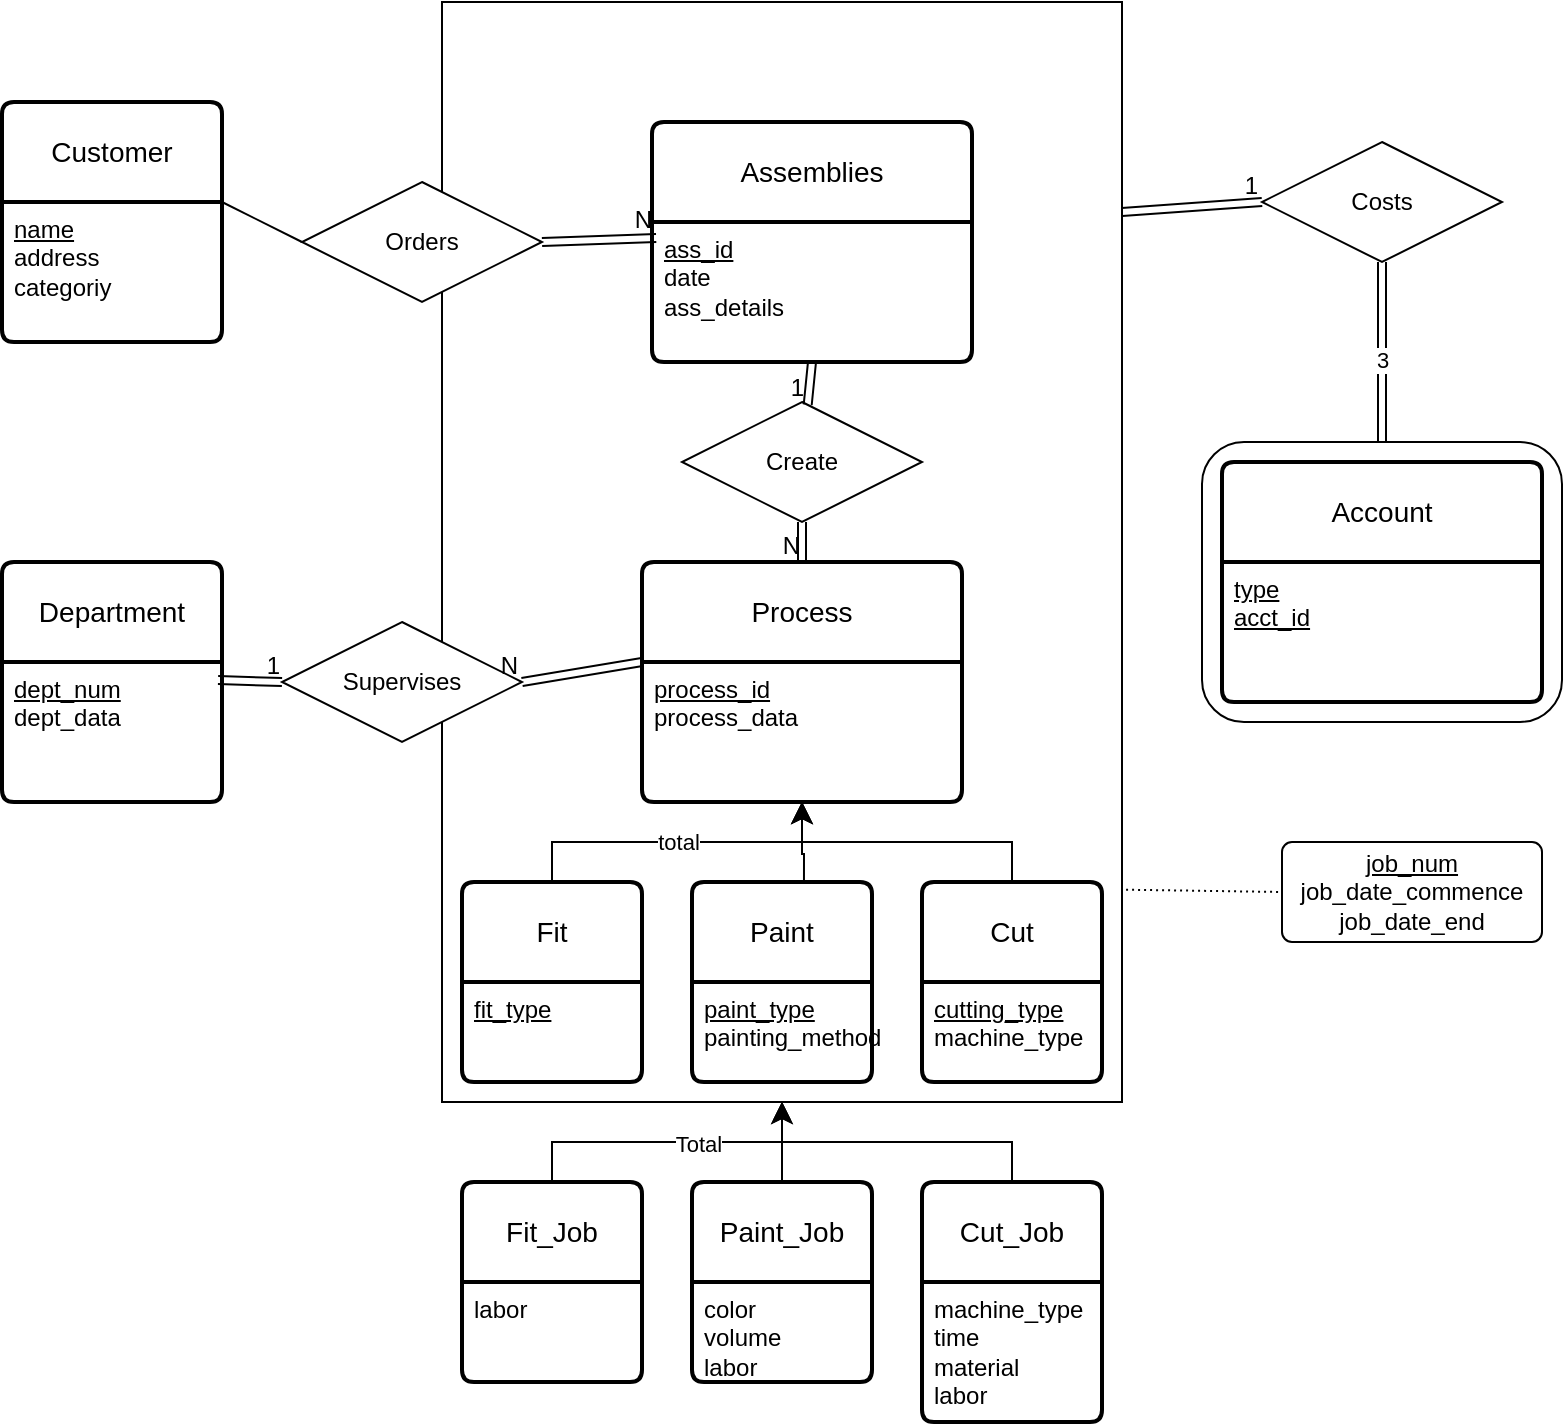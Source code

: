 <mxfile version="21.8.2" type="github">
  <diagram id="R2lEEEUBdFMjLlhIrx00" name="Page-1">
    <mxGraphModel dx="954" dy="602" grid="1" gridSize="10" guides="1" tooltips="1" connect="1" arrows="1" fold="1" page="1" pageScale="1" pageWidth="850" pageHeight="1100" math="0" shadow="0" extFonts="Permanent Marker^https://fonts.googleapis.com/css?family=Permanent+Marker">
      <root>
        <mxCell id="0" />
        <mxCell id="1" parent="0" />
        <mxCell id="Q9FifGHWBsW8M5NocKsP-57" value="" style="rounded=1;whiteSpace=wrap;html=1;" parent="1" vertex="1">
          <mxGeometry x="620" y="410" width="180" height="140" as="geometry" />
        </mxCell>
        <mxCell id="Q9FifGHWBsW8M5NocKsP-16" value="" style="rounded=0;whiteSpace=wrap;html=1;" parent="1" vertex="1">
          <mxGeometry x="240" y="190" width="340" height="550" as="geometry" />
        </mxCell>
        <mxCell id="Q9FifGHWBsW8M5NocKsP-2" value="Assemblies" style="swimlane;childLayout=stackLayout;horizontal=1;startSize=50;horizontalStack=0;rounded=1;fontSize=14;fontStyle=0;strokeWidth=2;resizeParent=0;resizeLast=1;shadow=0;dashed=0;align=center;arcSize=4;whiteSpace=wrap;html=1;" parent="1" vertex="1">
          <mxGeometry x="345" y="250" width="160" height="120" as="geometry" />
        </mxCell>
        <mxCell id="Q9FifGHWBsW8M5NocKsP-3" value="&lt;div&gt;&lt;u&gt;ass_id&lt;/u&gt;&lt;/div&gt;&lt;div&gt;date&lt;u&gt;&lt;br&gt;&lt;/u&gt;&lt;/div&gt;&lt;div&gt;ass_details&lt;br&gt;&lt;/div&gt;" style="align=left;strokeColor=none;fillColor=none;spacingLeft=4;fontSize=12;verticalAlign=top;resizable=0;rotatable=0;part=1;html=1;" parent="Q9FifGHWBsW8M5NocKsP-2" vertex="1">
          <mxGeometry y="50" width="160" height="70" as="geometry" />
        </mxCell>
        <mxCell id="Q9FifGHWBsW8M5NocKsP-5" value="Create" style="shape=rhombus;perimeter=rhombusPerimeter;whiteSpace=wrap;html=1;align=center;" parent="1" vertex="1">
          <mxGeometry x="360" y="390" width="120" height="60" as="geometry" />
        </mxCell>
        <mxCell id="Q9FifGHWBsW8M5NocKsP-6" value="Process" style="swimlane;childLayout=stackLayout;horizontal=1;startSize=50;horizontalStack=0;rounded=1;fontSize=14;fontStyle=0;strokeWidth=2;resizeParent=0;resizeLast=1;shadow=0;dashed=0;align=center;arcSize=4;whiteSpace=wrap;html=1;" parent="1" vertex="1">
          <mxGeometry x="340" y="470" width="160" height="120" as="geometry" />
        </mxCell>
        <mxCell id="Q9FifGHWBsW8M5NocKsP-7" value="&lt;div&gt;&lt;u&gt;process_id&lt;/u&gt;&lt;/div&gt;&lt;div&gt;process_data&lt;br&gt;&lt;/div&gt;" style="align=left;strokeColor=none;fillColor=none;spacingLeft=4;fontSize=12;verticalAlign=top;resizable=0;rotatable=0;part=1;html=1;" parent="Q9FifGHWBsW8M5NocKsP-6" vertex="1">
          <mxGeometry y="50" width="160" height="70" as="geometry" />
        </mxCell>
        <mxCell id="Q9FifGHWBsW8M5NocKsP-11" value="" style="shape=link;html=1;rounded=0;exitX=0.5;exitY=1;exitDx=0;exitDy=0;entryX=0.5;entryY=0;entryDx=0;entryDy=0;" parent="1" source="Q9FifGHWBsW8M5NocKsP-5" target="Q9FifGHWBsW8M5NocKsP-6" edge="1">
          <mxGeometry relative="1" as="geometry">
            <mxPoint x="340" y="400" as="sourcePoint" />
            <mxPoint x="500" y="400" as="targetPoint" />
          </mxGeometry>
        </mxCell>
        <mxCell id="Q9FifGHWBsW8M5NocKsP-12" value="N" style="resizable=0;html=1;whiteSpace=wrap;align=right;verticalAlign=bottom;" parent="Q9FifGHWBsW8M5NocKsP-11" connectable="0" vertex="1">
          <mxGeometry x="1" relative="1" as="geometry" />
        </mxCell>
        <mxCell id="Q9FifGHWBsW8M5NocKsP-13" value="" style="shape=link;html=1;rounded=0;exitX=0.5;exitY=1;exitDx=0;exitDy=0;" parent="1" source="Q9FifGHWBsW8M5NocKsP-2" target="Q9FifGHWBsW8M5NocKsP-5" edge="1">
          <mxGeometry relative="1" as="geometry">
            <mxPoint x="340" y="400" as="sourcePoint" />
            <mxPoint x="500" y="400" as="targetPoint" />
          </mxGeometry>
        </mxCell>
        <mxCell id="Q9FifGHWBsW8M5NocKsP-14" value="1" style="resizable=0;html=1;whiteSpace=wrap;align=right;verticalAlign=bottom;" parent="Q9FifGHWBsW8M5NocKsP-13" connectable="0" vertex="1">
          <mxGeometry x="1" relative="1" as="geometry" />
        </mxCell>
        <mxCell id="Q9FifGHWBsW8M5NocKsP-18" value="Fit" style="swimlane;childLayout=stackLayout;horizontal=1;startSize=50;horizontalStack=0;rounded=1;fontSize=14;fontStyle=0;strokeWidth=2;resizeParent=0;resizeLast=1;shadow=0;dashed=0;align=center;arcSize=4;whiteSpace=wrap;html=1;" parent="1" vertex="1">
          <mxGeometry x="250" y="630" width="90" height="100" as="geometry" />
        </mxCell>
        <mxCell id="Q9FifGHWBsW8M5NocKsP-19" value="&lt;u&gt;fit_type&lt;/u&gt;" style="align=left;strokeColor=none;fillColor=none;spacingLeft=4;fontSize=12;verticalAlign=top;resizable=0;rotatable=0;part=1;html=1;" parent="Q9FifGHWBsW8M5NocKsP-18" vertex="1">
          <mxGeometry y="50" width="90" height="50" as="geometry" />
        </mxCell>
        <mxCell id="Q9FifGHWBsW8M5NocKsP-20" value="Paint" style="swimlane;childLayout=stackLayout;horizontal=1;startSize=50;horizontalStack=0;rounded=1;fontSize=14;fontStyle=0;strokeWidth=2;resizeParent=0;resizeLast=1;shadow=0;dashed=0;align=center;arcSize=4;whiteSpace=wrap;html=1;" parent="1" vertex="1">
          <mxGeometry x="365" y="630" width="90" height="100" as="geometry" />
        </mxCell>
        <mxCell id="Q9FifGHWBsW8M5NocKsP-21" value="&lt;div&gt;&lt;u&gt;paint_type&lt;/u&gt;&lt;/div&gt;&lt;div&gt;painting_method&lt;br&gt;&lt;/div&gt;" style="align=left;strokeColor=none;fillColor=none;spacingLeft=4;fontSize=12;verticalAlign=top;resizable=0;rotatable=0;part=1;html=1;" parent="Q9FifGHWBsW8M5NocKsP-20" vertex="1">
          <mxGeometry y="50" width="90" height="50" as="geometry" />
        </mxCell>
        <mxCell id="Q9FifGHWBsW8M5NocKsP-22" value="Cut" style="swimlane;childLayout=stackLayout;horizontal=1;startSize=50;horizontalStack=0;rounded=1;fontSize=14;fontStyle=0;strokeWidth=2;resizeParent=0;resizeLast=1;shadow=0;dashed=0;align=center;arcSize=4;whiteSpace=wrap;html=1;" parent="1" vertex="1">
          <mxGeometry x="480" y="630" width="90" height="100" as="geometry" />
        </mxCell>
        <mxCell id="Q9FifGHWBsW8M5NocKsP-23" value="&lt;div&gt;&lt;u&gt;cutting_type&lt;/u&gt;&lt;/div&gt;&lt;div&gt;machine_type&lt;br&gt;&lt;/div&gt;" style="align=left;strokeColor=none;fillColor=none;spacingLeft=4;fontSize=12;verticalAlign=top;resizable=0;rotatable=0;part=1;html=1;" parent="Q9FifGHWBsW8M5NocKsP-22" vertex="1">
          <mxGeometry y="50" width="90" height="50" as="geometry" />
        </mxCell>
        <mxCell id="Q9FifGHWBsW8M5NocKsP-25" value="&lt;div&gt;total&lt;/div&gt;" style="edgeStyle=segmentEdgeStyle;endArrow=classic;html=1;curved=0;rounded=0;endSize=8;startSize=8;exitX=0.5;exitY=0;exitDx=0;exitDy=0;entryX=0.5;entryY=1;entryDx=0;entryDy=0;" parent="1" source="Q9FifGHWBsW8M5NocKsP-18" target="Q9FifGHWBsW8M5NocKsP-7" edge="1">
          <mxGeometry width="50" height="50" relative="1" as="geometry">
            <mxPoint x="400" y="420" as="sourcePoint" />
            <mxPoint x="450" y="370" as="targetPoint" />
            <Array as="points">
              <mxPoint x="295" y="610" />
              <mxPoint x="420" y="610" />
            </Array>
          </mxGeometry>
        </mxCell>
        <mxCell id="Q9FifGHWBsW8M5NocKsP-26" value="" style="edgeStyle=segmentEdgeStyle;endArrow=classic;html=1;curved=0;rounded=0;endSize=8;startSize=8;exitX=0.622;exitY=0.01;exitDx=0;exitDy=0;exitPerimeter=0;entryX=0.5;entryY=1;entryDx=0;entryDy=0;" parent="1" source="Q9FifGHWBsW8M5NocKsP-20" target="Q9FifGHWBsW8M5NocKsP-7" edge="1">
          <mxGeometry width="50" height="50" relative="1" as="geometry">
            <mxPoint x="400" y="420" as="sourcePoint" />
            <mxPoint x="420" y="600" as="targetPoint" />
            <Array as="points">
              <mxPoint x="421" y="616" />
              <mxPoint x="420" y="616" />
            </Array>
          </mxGeometry>
        </mxCell>
        <mxCell id="Q9FifGHWBsW8M5NocKsP-27" value="" style="edgeStyle=segmentEdgeStyle;endArrow=classic;html=1;curved=0;rounded=0;endSize=8;startSize=8;entryX=0.5;entryY=1;entryDx=0;entryDy=0;exitX=0.5;exitY=0;exitDx=0;exitDy=0;" parent="1" source="Q9FifGHWBsW8M5NocKsP-22" target="Q9FifGHWBsW8M5NocKsP-7" edge="1">
          <mxGeometry width="50" height="50" relative="1" as="geometry">
            <mxPoint x="400" y="420" as="sourcePoint" />
            <mxPoint x="450" y="370" as="targetPoint" />
            <Array as="points">
              <mxPoint x="525" y="610" />
              <mxPoint x="420" y="610" />
            </Array>
          </mxGeometry>
        </mxCell>
        <mxCell id="Q9FifGHWBsW8M5NocKsP-28" value="Department" style="swimlane;childLayout=stackLayout;horizontal=1;startSize=50;horizontalStack=0;rounded=1;fontSize=14;fontStyle=0;strokeWidth=2;resizeParent=0;resizeLast=1;shadow=0;dashed=0;align=center;arcSize=4;whiteSpace=wrap;html=1;" parent="1" vertex="1">
          <mxGeometry x="20" y="470" width="110" height="120" as="geometry" />
        </mxCell>
        <mxCell id="Q9FifGHWBsW8M5NocKsP-29" value="&lt;div&gt;&lt;u&gt;dept_num&lt;/u&gt;&lt;/div&gt;&lt;div&gt;dept_data&lt;br&gt;&lt;/div&gt;" style="align=left;strokeColor=none;fillColor=none;spacingLeft=4;fontSize=12;verticalAlign=top;resizable=0;rotatable=0;part=1;html=1;" parent="Q9FifGHWBsW8M5NocKsP-28" vertex="1">
          <mxGeometry y="50" width="110" height="70" as="geometry" />
        </mxCell>
        <mxCell id="Q9FifGHWBsW8M5NocKsP-31" value="Supervises" style="shape=rhombus;perimeter=rhombusPerimeter;whiteSpace=wrap;html=1;align=center;" parent="1" vertex="1">
          <mxGeometry x="160" y="500" width="120" height="60" as="geometry" />
        </mxCell>
        <mxCell id="Q9FifGHWBsW8M5NocKsP-32" value="" style="shape=link;html=1;rounded=0;exitX=0.982;exitY=0.129;exitDx=0;exitDy=0;exitPerimeter=0;entryX=0;entryY=0.5;entryDx=0;entryDy=0;" parent="1" source="Q9FifGHWBsW8M5NocKsP-29" target="Q9FifGHWBsW8M5NocKsP-31" edge="1">
          <mxGeometry relative="1" as="geometry">
            <mxPoint x="340" y="430" as="sourcePoint" />
            <mxPoint x="500" y="430" as="targetPoint" />
          </mxGeometry>
        </mxCell>
        <mxCell id="Q9FifGHWBsW8M5NocKsP-33" value="1" style="resizable=0;html=1;whiteSpace=wrap;align=right;verticalAlign=bottom;" parent="Q9FifGHWBsW8M5NocKsP-32" connectable="0" vertex="1">
          <mxGeometry x="1" relative="1" as="geometry" />
        </mxCell>
        <mxCell id="Q9FifGHWBsW8M5NocKsP-34" value="" style="shape=link;html=1;rounded=0;entryX=1;entryY=0.5;entryDx=0;entryDy=0;exitX=0;exitY=0;exitDx=0;exitDy=0;" parent="1" source="Q9FifGHWBsW8M5NocKsP-7" target="Q9FifGHWBsW8M5NocKsP-31" edge="1">
          <mxGeometry relative="1" as="geometry">
            <mxPoint x="340" y="430" as="sourcePoint" />
            <mxPoint x="500" y="430" as="targetPoint" />
          </mxGeometry>
        </mxCell>
        <mxCell id="Q9FifGHWBsW8M5NocKsP-35" value="N" style="resizable=0;html=1;whiteSpace=wrap;align=right;verticalAlign=bottom;" parent="Q9FifGHWBsW8M5NocKsP-34" connectable="0" vertex="1">
          <mxGeometry x="1" relative="1" as="geometry" />
        </mxCell>
        <mxCell id="Q9FifGHWBsW8M5NocKsP-36" value="Customer" style="swimlane;childLayout=stackLayout;horizontal=1;startSize=50;horizontalStack=0;rounded=1;fontSize=14;fontStyle=0;strokeWidth=2;resizeParent=0;resizeLast=1;shadow=0;dashed=0;align=center;arcSize=4;whiteSpace=wrap;html=1;" parent="1" vertex="1">
          <mxGeometry x="20" y="240" width="110" height="120" as="geometry" />
        </mxCell>
        <mxCell id="Q9FifGHWBsW8M5NocKsP-37" value="&lt;div&gt;&lt;u&gt;name&lt;/u&gt;&lt;/div&gt;&lt;div&gt;address&lt;/div&gt;&lt;div&gt;categoriy&lt;br&gt;&lt;/div&gt;" style="align=left;strokeColor=none;fillColor=none;spacingLeft=4;fontSize=12;verticalAlign=top;resizable=0;rotatable=0;part=1;html=1;" parent="Q9FifGHWBsW8M5NocKsP-36" vertex="1">
          <mxGeometry y="50" width="110" height="70" as="geometry" />
        </mxCell>
        <mxCell id="Q9FifGHWBsW8M5NocKsP-38" value="Orders" style="shape=rhombus;perimeter=rhombusPerimeter;whiteSpace=wrap;html=1;align=center;" parent="1" vertex="1">
          <mxGeometry x="170" y="280" width="120" height="60" as="geometry" />
        </mxCell>
        <mxCell id="Q9FifGHWBsW8M5NocKsP-39" value="" style="endArrow=none;html=1;rounded=0;exitX=1;exitY=0;exitDx=0;exitDy=0;entryX=0;entryY=0.5;entryDx=0;entryDy=0;" parent="1" source="Q9FifGHWBsW8M5NocKsP-37" target="Q9FifGHWBsW8M5NocKsP-38" edge="1">
          <mxGeometry relative="1" as="geometry">
            <mxPoint x="340" y="400" as="sourcePoint" />
            <mxPoint x="500" y="400" as="targetPoint" />
          </mxGeometry>
        </mxCell>
        <mxCell id="Q9FifGHWBsW8M5NocKsP-40" value="" style="shape=link;html=1;rounded=0;exitX=1;exitY=0.5;exitDx=0;exitDy=0;entryX=0.013;entryY=0.114;entryDx=0;entryDy=0;entryPerimeter=0;" parent="1" source="Q9FifGHWBsW8M5NocKsP-38" target="Q9FifGHWBsW8M5NocKsP-3" edge="1">
          <mxGeometry relative="1" as="geometry">
            <mxPoint x="340" y="400" as="sourcePoint" />
            <mxPoint x="500" y="400" as="targetPoint" />
          </mxGeometry>
        </mxCell>
        <mxCell id="Q9FifGHWBsW8M5NocKsP-41" value="N" style="resizable=0;html=1;whiteSpace=wrap;align=right;verticalAlign=bottom;" parent="Q9FifGHWBsW8M5NocKsP-40" connectable="0" vertex="1">
          <mxGeometry x="1" relative="1" as="geometry" />
        </mxCell>
        <mxCell id="Q9FifGHWBsW8M5NocKsP-47" value="Costs" style="shape=rhombus;perimeter=rhombusPerimeter;whiteSpace=wrap;html=1;align=center;" parent="1" vertex="1">
          <mxGeometry x="650" y="260" width="120" height="60" as="geometry" />
        </mxCell>
        <mxCell id="Q9FifGHWBsW8M5NocKsP-51" value="" style="shape=link;html=1;rounded=0;exitX=0.5;exitY=1;exitDx=0;exitDy=0;entryX=0.5;entryY=0;entryDx=0;entryDy=0;" parent="1" source="Q9FifGHWBsW8M5NocKsP-47" target="Q9FifGHWBsW8M5NocKsP-57" edge="1">
          <mxGeometry relative="1" as="geometry">
            <mxPoint x="340" y="490" as="sourcePoint" />
            <mxPoint x="500" y="490" as="targetPoint" />
          </mxGeometry>
        </mxCell>
        <mxCell id="Q9FifGHWBsW8M5NocKsP-54" value="3" style="edgeLabel;html=1;align=center;verticalAlign=middle;resizable=0;points=[];" parent="Q9FifGHWBsW8M5NocKsP-51" vertex="1" connectable="0">
          <mxGeometry x="0.084" relative="1" as="geometry">
            <mxPoint as="offset" />
          </mxGeometry>
        </mxCell>
        <mxCell id="Q9FifGHWBsW8M5NocKsP-55" value="Account" style="swimlane;childLayout=stackLayout;horizontal=1;startSize=50;horizontalStack=0;rounded=1;fontSize=14;fontStyle=0;strokeWidth=2;resizeParent=0;resizeLast=1;shadow=0;dashed=0;align=center;arcSize=4;whiteSpace=wrap;html=1;" parent="1" vertex="1">
          <mxGeometry x="630" y="420" width="160" height="120" as="geometry" />
        </mxCell>
        <mxCell id="Q9FifGHWBsW8M5NocKsP-56" value="&lt;div&gt;&lt;u&gt;type&lt;/u&gt;&lt;/div&gt;&lt;div&gt;&lt;u&gt;acct_id&lt;br&gt;&lt;/u&gt;&lt;/div&gt;" style="align=left;strokeColor=none;fillColor=none;spacingLeft=4;fontSize=12;verticalAlign=top;resizable=0;rotatable=0;part=1;html=1;" parent="Q9FifGHWBsW8M5NocKsP-55" vertex="1">
          <mxGeometry y="50" width="160" height="70" as="geometry" />
        </mxCell>
        <mxCell id="Q9FifGHWBsW8M5NocKsP-58" value="" style="shape=link;html=1;rounded=0;exitX=1;exitY=0.191;exitDx=0;exitDy=0;exitPerimeter=0;entryX=0;entryY=0.5;entryDx=0;entryDy=0;" parent="1" source="Q9FifGHWBsW8M5NocKsP-16" target="Q9FifGHWBsW8M5NocKsP-47" edge="1">
          <mxGeometry relative="1" as="geometry">
            <mxPoint x="340" y="490" as="sourcePoint" />
            <mxPoint x="500" y="490" as="targetPoint" />
          </mxGeometry>
        </mxCell>
        <mxCell id="Q9FifGHWBsW8M5NocKsP-59" value="1" style="resizable=0;html=1;whiteSpace=wrap;align=right;verticalAlign=bottom;" parent="Q9FifGHWBsW8M5NocKsP-58" connectable="0" vertex="1">
          <mxGeometry x="1" relative="1" as="geometry" />
        </mxCell>
        <mxCell id="WgrpGjysJXIXd2dVyWAo-1" value="Paint_Job" style="swimlane;childLayout=stackLayout;horizontal=1;startSize=50;horizontalStack=0;rounded=1;fontSize=14;fontStyle=0;strokeWidth=2;resizeParent=0;resizeLast=1;shadow=0;dashed=0;align=center;arcSize=4;whiteSpace=wrap;html=1;" parent="1" vertex="1">
          <mxGeometry x="365" y="780" width="90" height="100" as="geometry" />
        </mxCell>
        <mxCell id="WgrpGjysJXIXd2dVyWAo-2" value="&lt;div&gt;color&lt;/div&gt;&lt;div&gt;volume&lt;/div&gt;&lt;div&gt;labor&lt;br&gt;&lt;/div&gt;" style="align=left;strokeColor=none;fillColor=none;spacingLeft=4;fontSize=12;verticalAlign=top;resizable=0;rotatable=0;part=1;html=1;" parent="WgrpGjysJXIXd2dVyWAo-1" vertex="1">
          <mxGeometry y="50" width="90" height="50" as="geometry" />
        </mxCell>
        <mxCell id="WgrpGjysJXIXd2dVyWAo-4" value="Cut_Job" style="swimlane;childLayout=stackLayout;horizontal=1;startSize=50;horizontalStack=0;rounded=1;fontSize=14;fontStyle=0;strokeWidth=2;resizeParent=0;resizeLast=1;shadow=0;dashed=0;align=center;arcSize=4;whiteSpace=wrap;html=1;" parent="1" vertex="1">
          <mxGeometry x="480" y="780" width="90" height="120" as="geometry" />
        </mxCell>
        <mxCell id="WgrpGjysJXIXd2dVyWAo-5" value="&lt;div&gt;machine_type&lt;/div&gt;&lt;div&gt;time&lt;/div&gt;&lt;div&gt;material&lt;/div&gt;&lt;div&gt;labor&lt;br&gt;&lt;/div&gt;" style="align=left;strokeColor=none;fillColor=none;spacingLeft=4;fontSize=12;verticalAlign=top;resizable=0;rotatable=0;part=1;html=1;" parent="WgrpGjysJXIXd2dVyWAo-4" vertex="1">
          <mxGeometry y="50" width="90" height="70" as="geometry" />
        </mxCell>
        <mxCell id="WgrpGjysJXIXd2dVyWAo-6" value="Fit_Job" style="swimlane;childLayout=stackLayout;horizontal=1;startSize=50;horizontalStack=0;rounded=1;fontSize=14;fontStyle=0;strokeWidth=2;resizeParent=0;resizeLast=1;shadow=0;dashed=0;align=center;arcSize=4;whiteSpace=wrap;html=1;" parent="1" vertex="1">
          <mxGeometry x="250" y="780" width="90" height="100" as="geometry" />
        </mxCell>
        <mxCell id="WgrpGjysJXIXd2dVyWAo-7" value="labor" style="align=left;strokeColor=none;fillColor=none;spacingLeft=4;fontSize=12;verticalAlign=top;resizable=0;rotatable=0;part=1;html=1;" parent="WgrpGjysJXIXd2dVyWAo-6" vertex="1">
          <mxGeometry y="50" width="90" height="50" as="geometry" />
        </mxCell>
        <mxCell id="WgrpGjysJXIXd2dVyWAo-12" value="" style="edgeStyle=elbowEdgeStyle;elbow=vertical;endArrow=classic;html=1;curved=0;rounded=0;endSize=8;startSize=8;exitX=0.5;exitY=0;exitDx=0;exitDy=0;entryX=0.5;entryY=1;entryDx=0;entryDy=0;" parent="1" source="WgrpGjysJXIXd2dVyWAo-6" target="Q9FifGHWBsW8M5NocKsP-16" edge="1">
          <mxGeometry width="50" height="50" relative="1" as="geometry">
            <mxPoint x="410" y="690" as="sourcePoint" />
            <mxPoint x="460" y="640" as="targetPoint" />
          </mxGeometry>
        </mxCell>
        <mxCell id="WgrpGjysJXIXd2dVyWAo-15" value="Total" style="edgeLabel;html=1;align=center;verticalAlign=middle;resizable=0;points=[];" parent="WgrpGjysJXIXd2dVyWAo-12" vertex="1" connectable="0">
          <mxGeometry x="0.2" y="-1" relative="1" as="geometry">
            <mxPoint as="offset" />
          </mxGeometry>
        </mxCell>
        <mxCell id="WgrpGjysJXIXd2dVyWAo-13" value="" style="edgeStyle=elbowEdgeStyle;elbow=vertical;endArrow=classic;html=1;curved=0;rounded=0;endSize=8;startSize=8;exitX=0.5;exitY=0;exitDx=0;exitDy=0;entryX=0.5;entryY=1;entryDx=0;entryDy=0;" parent="1" source="WgrpGjysJXIXd2dVyWAo-4" target="Q9FifGHWBsW8M5NocKsP-16" edge="1">
          <mxGeometry width="50" height="50" relative="1" as="geometry">
            <mxPoint x="410" y="690" as="sourcePoint" />
            <mxPoint x="460" y="640" as="targetPoint" />
          </mxGeometry>
        </mxCell>
        <mxCell id="WgrpGjysJXIXd2dVyWAo-14" value="" style="endArrow=classic;html=1;rounded=0;exitX=0.5;exitY=0;exitDx=0;exitDy=0;entryX=0.5;entryY=1;entryDx=0;entryDy=0;" parent="1" source="WgrpGjysJXIXd2dVyWAo-1" target="Q9FifGHWBsW8M5NocKsP-16" edge="1">
          <mxGeometry width="50" height="50" relative="1" as="geometry">
            <mxPoint x="410" y="690" as="sourcePoint" />
            <mxPoint x="460" y="640" as="targetPoint" />
          </mxGeometry>
        </mxCell>
        <mxCell id="JxGnZnn04dKT_V_FU_B4-1" value="&lt;div&gt;&lt;u&gt;job_num&lt;br&gt;&lt;/u&gt;&lt;/div&gt;&lt;div&gt;job_date_commence&lt;u&gt;&lt;br&gt;&lt;/u&gt;&lt;div&gt;job_date_end&lt;/div&gt;&lt;/div&gt;" style="rounded=1;arcSize=10;whiteSpace=wrap;html=1;align=center;" vertex="1" parent="1">
          <mxGeometry x="660" y="610" width="130" height="50" as="geometry" />
        </mxCell>
        <mxCell id="JxGnZnn04dKT_V_FU_B4-2" value="" style="endArrow=none;html=1;rounded=0;dashed=1;dashPattern=1 2;exitX=1.006;exitY=0.807;exitDx=0;exitDy=0;exitPerimeter=0;entryX=0;entryY=0.5;entryDx=0;entryDy=0;" edge="1" parent="1" source="Q9FifGHWBsW8M5NocKsP-16" target="JxGnZnn04dKT_V_FU_B4-1">
          <mxGeometry relative="1" as="geometry">
            <mxPoint x="720" y="220" as="sourcePoint" />
            <mxPoint x="720" y="270" as="targetPoint" />
          </mxGeometry>
        </mxCell>
        <mxCell id="JxGnZnn04dKT_V_FU_B4-3" value="" style="resizable=0;html=1;whiteSpace=wrap;align=right;verticalAlign=bottom;" connectable="0" vertex="1" parent="JxGnZnn04dKT_V_FU_B4-2">
          <mxGeometry x="1" relative="1" as="geometry" />
        </mxCell>
      </root>
    </mxGraphModel>
  </diagram>
</mxfile>
